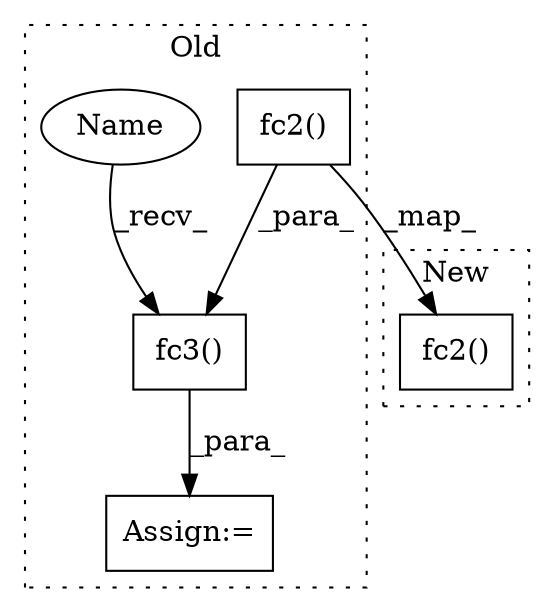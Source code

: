 digraph G {
subgraph cluster0 {
1 [label="fc2()" a="75" s="556,566" l="9,1" shape="box"];
3 [label="Assign:=" a="68" s="580" l="3" shape="box"];
4 [label="fc3()" a="75" s="583,593" l="9,1" shape="box"];
5 [label="Name" a="87" s="583" l="4" shape="ellipse"];
label = "Old";
style="dotted";
}
subgraph cluster1 {
2 [label="fc2()" a="75" s="488,498" l="9,1" shape="box"];
label = "New";
style="dotted";
}
1 -> 4 [label="_para_"];
1 -> 2 [label="_map_"];
4 -> 3 [label="_para_"];
5 -> 4 [label="_recv_"];
}